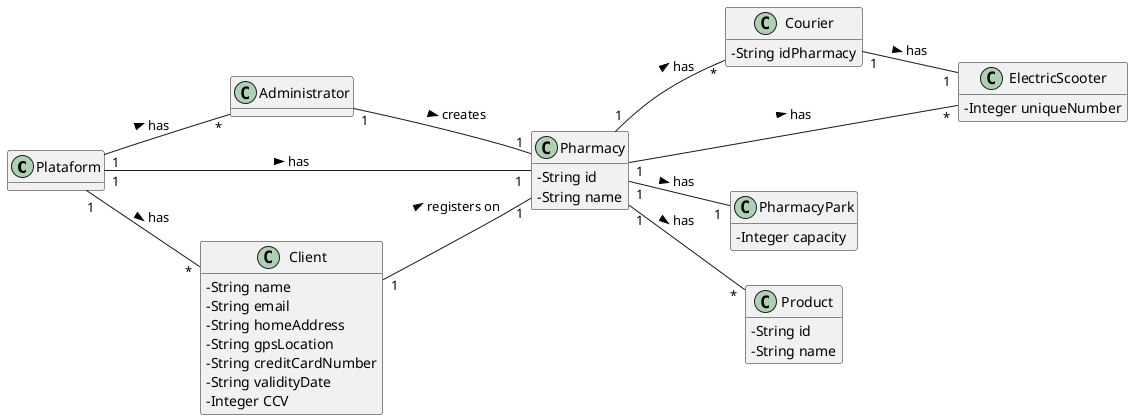 @startuml
skinparam classAttributeIconSize 0
hide methods
left to right direction

class Plataform {

}


class Administrator {

}

class Courier {
  -String idPharmacy
}

class ElectricScooter {
  -Integer uniqueNumber

}

class Pharmacy {
  -String id
  -String name
}

class PharmacyPark {
  -Integer capacity

}

class Client {
  -String name
  -String email
  -String homeAddress
  -String gpsLocation
  -String creditCardNumber
  -String validityDate
  -Integer CCV
}

class Product {
  -String id
  -String name
}


Plataform "1" -- "*" Administrator : has >

Plataform "1" -- "*" Client : has >


Plataform "1" -- "1" Pharmacy : has >

Administrator "1" -- "1" Pharmacy : creates >

Client "1" -- "1" Pharmacy : registers on >

Pharmacy "1" -- "1" PharmacyPark : has >

Pharmacy "1" -- "*" Courier : has >

Pharmacy "1" -- "*" Product : has >

Courier "1" -- "1" ElectricScooter : has >

Pharmacy "1" -- "*" ElectricScooter : has >



@enduml
